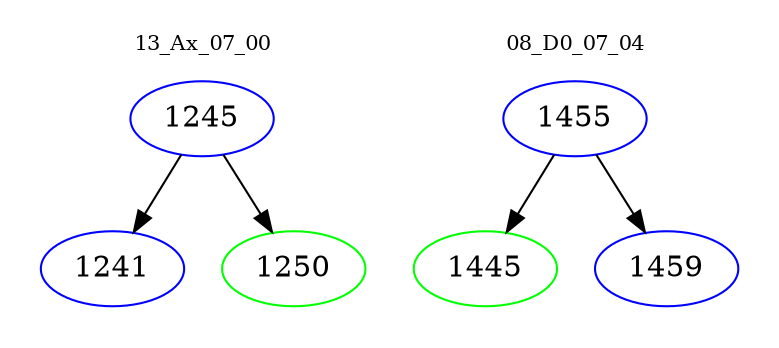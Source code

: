 digraph{
subgraph cluster_0 {
color = white
label = "13_Ax_07_00";
fontsize=10;
T0_1245 [label="1245", color="blue"]
T0_1245 -> T0_1241 [color="black"]
T0_1241 [label="1241", color="blue"]
T0_1245 -> T0_1250 [color="black"]
T0_1250 [label="1250", color="green"]
}
subgraph cluster_1 {
color = white
label = "08_D0_07_04";
fontsize=10;
T1_1455 [label="1455", color="blue"]
T1_1455 -> T1_1445 [color="black"]
T1_1445 [label="1445", color="green"]
T1_1455 -> T1_1459 [color="black"]
T1_1459 [label="1459", color="blue"]
}
}
